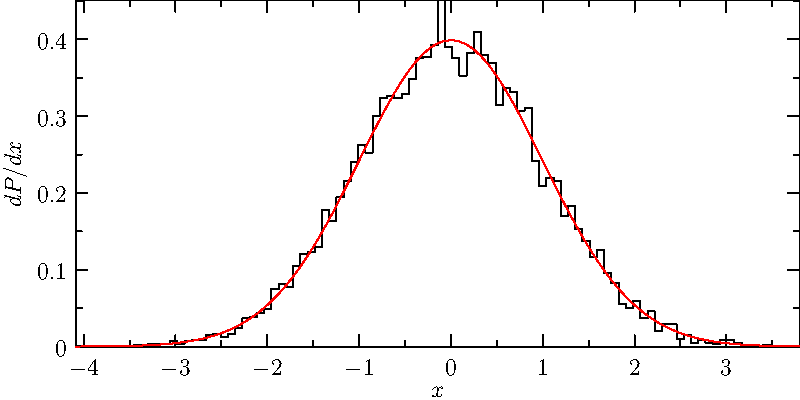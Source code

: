 import graph;
import stats;

size(400,200,IgnoreAspect);

int n=10000;
real[] a=new real[n];
for(int i=0; i < n; ++i) a[i]=Gaussrand();

histogram(a,min(a),max(a),n=100,normalize=true,low=0);

draw(graph(Gaussian,min(a),max(a)),red);

xaxis("$x$",BottomTop,LeftTicks);
yaxis("$dP/dx$",LeftRight,RightTicks);


